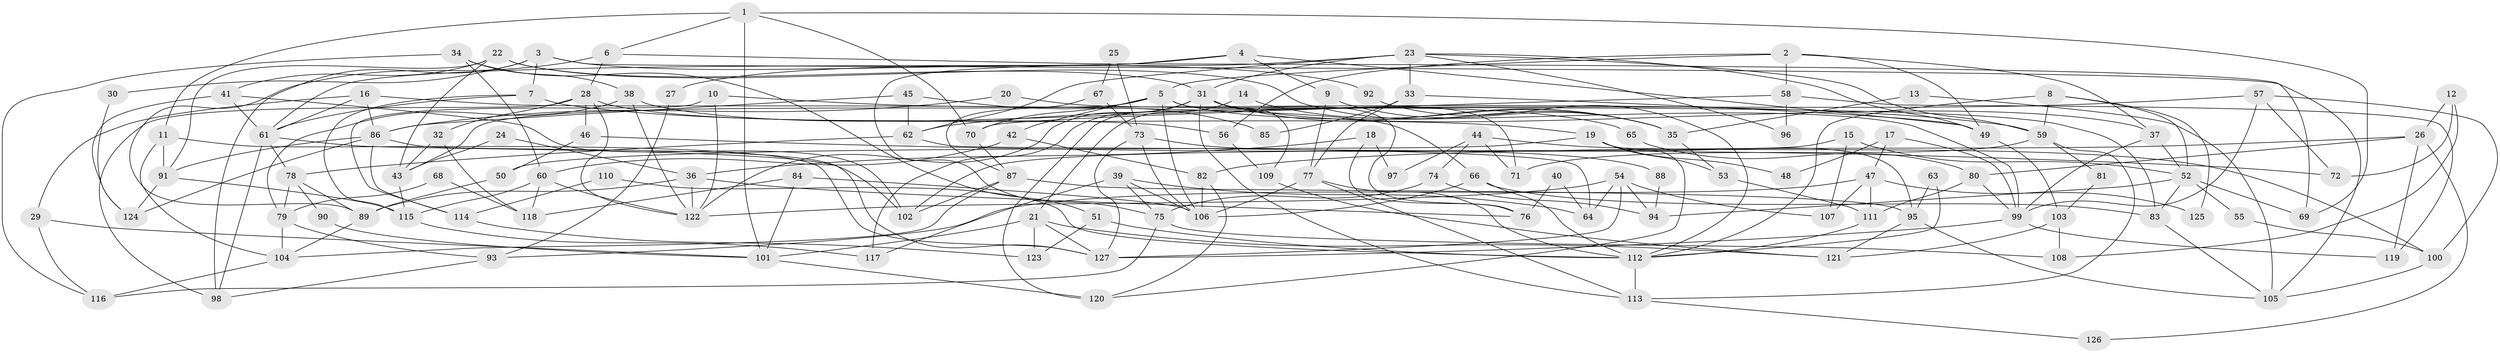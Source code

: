 // Generated by graph-tools (version 1.1) at 2025/26/03/09/25 03:26:15]
// undirected, 127 vertices, 254 edges
graph export_dot {
graph [start="1"]
  node [color=gray90,style=filled];
  1;
  2;
  3;
  4;
  5;
  6;
  7;
  8;
  9;
  10;
  11;
  12;
  13;
  14;
  15;
  16;
  17;
  18;
  19;
  20;
  21;
  22;
  23;
  24;
  25;
  26;
  27;
  28;
  29;
  30;
  31;
  32;
  33;
  34;
  35;
  36;
  37;
  38;
  39;
  40;
  41;
  42;
  43;
  44;
  45;
  46;
  47;
  48;
  49;
  50;
  51;
  52;
  53;
  54;
  55;
  56;
  57;
  58;
  59;
  60;
  61;
  62;
  63;
  64;
  65;
  66;
  67;
  68;
  69;
  70;
  71;
  72;
  73;
  74;
  75;
  76;
  77;
  78;
  79;
  80;
  81;
  82;
  83;
  84;
  85;
  86;
  87;
  88;
  89;
  90;
  91;
  92;
  93;
  94;
  95;
  96;
  97;
  98;
  99;
  100;
  101;
  102;
  103;
  104;
  105;
  106;
  107;
  108;
  109;
  110;
  111;
  112;
  113;
  114;
  115;
  116;
  117;
  118;
  119;
  120;
  121;
  122;
  123;
  124;
  125;
  126;
  127;
  1 -- 101;
  1 -- 69;
  1 -- 6;
  1 -- 11;
  1 -- 70;
  2 -- 5;
  2 -- 56;
  2 -- 37;
  2 -- 49;
  2 -- 58;
  3 -- 7;
  3 -- 105;
  3 -- 30;
  3 -- 92;
  3 -- 98;
  4 -- 9;
  4 -- 49;
  4 -- 61;
  4 -- 75;
  5 -- 43;
  5 -- 70;
  5 -- 42;
  5 -- 76;
  5 -- 99;
  5 -- 106;
  6 -- 28;
  6 -- 69;
  6 -- 89;
  7 -- 115;
  7 -- 19;
  7 -- 61;
  8 -- 112;
  8 -- 52;
  8 -- 59;
  8 -- 125;
  9 -- 35;
  9 -- 77;
  10 -- 122;
  10 -- 59;
  10 -- 114;
  11 -- 127;
  11 -- 91;
  11 -- 104;
  12 -- 26;
  12 -- 72;
  12 -- 108;
  13 -- 35;
  13 -- 105;
  14 -- 21;
  14 -- 35;
  15 -- 102;
  15 -- 107;
  15 -- 52;
  16 -- 66;
  16 -- 61;
  16 -- 29;
  16 -- 86;
  17 -- 47;
  17 -- 99;
  17 -- 48;
  18 -- 76;
  18 -- 36;
  18 -- 97;
  19 -- 95;
  19 -- 120;
  19 -- 48;
  19 -- 50;
  19 -- 53;
  20 -- 86;
  20 -- 83;
  21 -- 127;
  21 -- 121;
  21 -- 101;
  21 -- 123;
  22 -- 91;
  22 -- 31;
  22 -- 35;
  22 -- 41;
  22 -- 43;
  23 -- 33;
  23 -- 31;
  23 -- 27;
  23 -- 49;
  23 -- 59;
  23 -- 62;
  23 -- 96;
  24 -- 36;
  24 -- 43;
  25 -- 67;
  25 -- 73;
  26 -- 80;
  26 -- 119;
  26 -- 82;
  26 -- 126;
  27 -- 93;
  28 -- 98;
  28 -- 122;
  28 -- 32;
  28 -- 46;
  28 -- 56;
  29 -- 116;
  29 -- 101;
  30 -- 124;
  31 -- 37;
  31 -- 113;
  31 -- 35;
  31 -- 71;
  31 -- 109;
  31 -- 117;
  31 -- 120;
  31 -- 122;
  32 -- 118;
  32 -- 43;
  33 -- 49;
  33 -- 77;
  33 -- 85;
  34 -- 116;
  34 -- 60;
  34 -- 38;
  34 -- 51;
  35 -- 53;
  36 -- 122;
  36 -- 89;
  36 -- 76;
  37 -- 99;
  37 -- 52;
  38 -- 122;
  38 -- 65;
  38 -- 79;
  39 -- 117;
  39 -- 106;
  39 -- 64;
  39 -- 75;
  40 -- 76;
  40 -- 64;
  41 -- 61;
  41 -- 102;
  41 -- 124;
  42 -- 82;
  42 -- 60;
  43 -- 115;
  44 -- 74;
  44 -- 71;
  44 -- 97;
  44 -- 100;
  45 -- 62;
  45 -- 86;
  45 -- 85;
  46 -- 50;
  46 -- 72;
  47 -- 111;
  47 -- 93;
  47 -- 107;
  47 -- 125;
  49 -- 103;
  50 -- 89;
  51 -- 123;
  51 -- 112;
  52 -- 55;
  52 -- 69;
  52 -- 83;
  52 -- 94;
  53 -- 111;
  54 -- 122;
  54 -- 64;
  54 -- 94;
  54 -- 107;
  54 -- 127;
  55 -- 100;
  56 -- 109;
  57 -- 62;
  57 -- 99;
  57 -- 72;
  57 -- 100;
  58 -- 70;
  58 -- 96;
  58 -- 119;
  59 -- 71;
  59 -- 81;
  59 -- 113;
  60 -- 115;
  60 -- 118;
  60 -- 122;
  61 -- 78;
  61 -- 98;
  61 -- 102;
  62 -- 78;
  62 -- 64;
  63 -- 112;
  63 -- 95;
  65 -- 80;
  66 -- 112;
  66 -- 106;
  66 -- 83;
  67 -- 87;
  67 -- 73;
  68 -- 79;
  68 -- 118;
  70 -- 87;
  73 -- 106;
  73 -- 127;
  73 -- 88;
  74 -- 75;
  74 -- 94;
  75 -- 108;
  75 -- 116;
  77 -- 112;
  77 -- 106;
  77 -- 113;
  78 -- 79;
  78 -- 89;
  78 -- 90;
  79 -- 104;
  79 -- 93;
  80 -- 111;
  80 -- 99;
  81 -- 103;
  82 -- 120;
  82 -- 106;
  83 -- 105;
  84 -- 101;
  84 -- 106;
  84 -- 118;
  86 -- 91;
  86 -- 114;
  86 -- 124;
  86 -- 127;
  87 -- 104;
  87 -- 102;
  87 -- 95;
  88 -- 94;
  89 -- 104;
  90 -- 101;
  91 -- 124;
  91 -- 115;
  92 -- 112;
  93 -- 98;
  95 -- 105;
  95 -- 121;
  99 -- 127;
  99 -- 119;
  100 -- 105;
  101 -- 120;
  103 -- 108;
  103 -- 121;
  104 -- 116;
  109 -- 121;
  110 -- 112;
  110 -- 114;
  111 -- 112;
  112 -- 113;
  113 -- 126;
  114 -- 123;
  115 -- 117;
}

